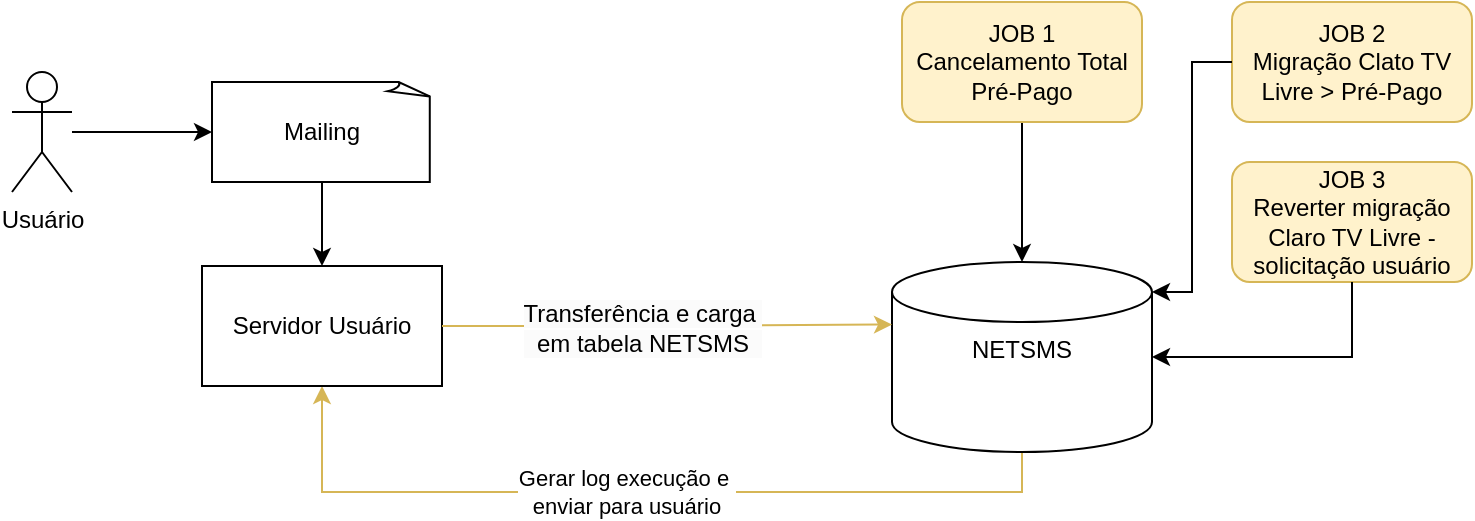 <mxfile version="24.7.16">
  <diagram name="Página-1" id="rjPieZ_IxbNT4D98FoMU">
    <mxGraphModel dx="1050" dy="530" grid="1" gridSize="10" guides="1" tooltips="1" connect="1" arrows="1" fold="1" page="1" pageScale="1" pageWidth="827" pageHeight="1169" math="0" shadow="0">
      <root>
        <mxCell id="0" />
        <mxCell id="1" parent="0" />
        <mxCell id="srJE6BBBpUUcVX_teQgC-23" style="edgeStyle=orthogonalEdgeStyle;rounded=0;hachureGap=4;orthogonalLoop=1;jettySize=auto;html=1;entryX=0.5;entryY=1;entryDx=0;entryDy=0;fontFamily=Architects Daughter;fontSource=https%3A%2F%2Ffonts.googleapis.com%2Fcss%3Ffamily%3DArchitects%2BDaughter;exitX=0.5;exitY=1;exitDx=0;exitDy=0;exitPerimeter=0;fillColor=#fff2cc;strokeColor=#d6b656;" edge="1" parent="1" source="srJE6BBBpUUcVX_teQgC-1" target="srJE6BBBpUUcVX_teQgC-3">
          <mxGeometry relative="1" as="geometry" />
        </mxCell>
        <mxCell id="srJE6BBBpUUcVX_teQgC-24" value="Gerar log execução e&amp;nbsp;&lt;div&gt;enviar para usuário&lt;/div&gt;" style="edgeLabel;html=1;align=center;verticalAlign=middle;resizable=0;points=[];sketch=1;hachureGap=4;jiggle=2;curveFitting=1;fontFamily=Helvetica;" vertex="1" connectable="0" parent="srJE6BBBpUUcVX_teQgC-23">
          <mxGeometry x="0.032" relative="1" as="geometry">
            <mxPoint as="offset" />
          </mxGeometry>
        </mxCell>
        <mxCell id="srJE6BBBpUUcVX_teQgC-1" value="NETSMS" style="shape=cylinder3;whiteSpace=wrap;html=1;boundedLbl=1;backgroundOutline=1;size=15;hachureGap=4;fontFamily=Helvetica;verticalAlign=top;" vertex="1" parent="1">
          <mxGeometry x="470" y="160" width="130" height="95" as="geometry" />
        </mxCell>
        <mxCell id="srJE6BBBpUUcVX_teQgC-3" value="Servidor Usuário" style="rounded=0;whiteSpace=wrap;html=1;hachureGap=4;fontFamily=Helvetica;" vertex="1" parent="1">
          <mxGeometry x="125" y="162" width="120" height="60" as="geometry" />
        </mxCell>
        <mxCell id="srJE6BBBpUUcVX_teQgC-4" value="Usuário" style="shape=umlActor;verticalLabelPosition=bottom;verticalAlign=top;html=1;outlineConnect=0;hachureGap=4;fontFamily=Helvetica;" vertex="1" parent="1">
          <mxGeometry x="30" y="65" width="30" height="60" as="geometry" />
        </mxCell>
        <mxCell id="srJE6BBBpUUcVX_teQgC-5" value="Mailing" style="whiteSpace=wrap;html=1;shape=mxgraph.basic.document;hachureGap=4;fontFamily=Helvetica;" vertex="1" parent="1">
          <mxGeometry x="130" y="70" width="110" height="50" as="geometry" />
        </mxCell>
        <mxCell id="srJE6BBBpUUcVX_teQgC-6" value="" style="edgeStyle=orthogonalEdgeStyle;rounded=0;hachureGap=4;orthogonalLoop=1;jettySize=auto;entryX=0;entryY=0.5;entryDx=0;entryDy=0;entryPerimeter=0;fontFamily=Architects Daughter;fontSource=https%3A%2F%2Ffonts.googleapis.com%2Fcss%3Ffamily%3DArchitects%2BDaughter;html=1;" edge="1" parent="1" source="srJE6BBBpUUcVX_teQgC-4" target="srJE6BBBpUUcVX_teQgC-5">
          <mxGeometry relative="1" as="geometry" />
        </mxCell>
        <mxCell id="srJE6BBBpUUcVX_teQgC-10" style="edgeStyle=orthogonalEdgeStyle;rounded=0;hachureGap=4;orthogonalLoop=1;jettySize=auto;html=1;entryX=0.5;entryY=0;entryDx=0;entryDy=0;fontFamily=Architects Daughter;fontSource=https%3A%2F%2Ffonts.googleapis.com%2Fcss%3Ffamily%3DArchitects%2BDaughter;" edge="1" parent="1" source="srJE6BBBpUUcVX_teQgC-5" target="srJE6BBBpUUcVX_teQgC-3">
          <mxGeometry relative="1" as="geometry" />
        </mxCell>
        <mxCell id="srJE6BBBpUUcVX_teQgC-14" style="edgeStyle=orthogonalEdgeStyle;rounded=0;hachureGap=4;orthogonalLoop=1;jettySize=auto;html=1;fontFamily=Architects Daughter;fontSource=https%3A%2F%2Ffonts.googleapis.com%2Fcss%3Ffamily%3DArchitects%2BDaughter;" edge="1" parent="1" source="srJE6BBBpUUcVX_teQgC-13" target="srJE6BBBpUUcVX_teQgC-1">
          <mxGeometry relative="1" as="geometry" />
        </mxCell>
        <mxCell id="srJE6BBBpUUcVX_teQgC-13" value="JOB 1&lt;div&gt;Cancelamento Total Pré-Pago&lt;/div&gt;" style="rounded=1;whiteSpace=wrap;html=1;hachureGap=4;fontFamily=Helvetica;fillColor=#fff2cc;strokeColor=#d6b656;" vertex="1" parent="1">
          <mxGeometry x="475" y="30" width="120" height="60" as="geometry" />
        </mxCell>
        <mxCell id="srJE6BBBpUUcVX_teQgC-15" value="JOB 2&lt;div&gt;Migração Clato TV Livre &amp;gt; Pré-Pago&lt;/div&gt;" style="rounded=1;whiteSpace=wrap;html=1;hachureGap=4;fontFamily=Helvetica;fillColor=#fff2cc;strokeColor=#d6b656;" vertex="1" parent="1">
          <mxGeometry x="640" y="30" width="120" height="60" as="geometry" />
        </mxCell>
        <mxCell id="srJE6BBBpUUcVX_teQgC-16" style="edgeStyle=orthogonalEdgeStyle;rounded=0;hachureGap=4;orthogonalLoop=1;jettySize=auto;html=1;entryX=1;entryY=0;entryDx=0;entryDy=15;entryPerimeter=0;fontFamily=Architects Daughter;fontSource=https%3A%2F%2Ffonts.googleapis.com%2Fcss%3Ffamily%3DArchitects%2BDaughter;" edge="1" parent="1" source="srJE6BBBpUUcVX_teQgC-15" target="srJE6BBBpUUcVX_teQgC-1">
          <mxGeometry relative="1" as="geometry" />
        </mxCell>
        <mxCell id="srJE6BBBpUUcVX_teQgC-17" style="edgeStyle=orthogonalEdgeStyle;rounded=0;hachureGap=4;orthogonalLoop=1;jettySize=auto;html=1;entryX=0;entryY=0;entryDx=0;entryDy=31.25;entryPerimeter=0;fontFamily=Architects Daughter;fontSource=https%3A%2F%2Ffonts.googleapis.com%2Fcss%3Ffamily%3DArchitects%2BDaughter;fillColor=#fff2cc;strokeColor=#d6b656;" edge="1" parent="1" source="srJE6BBBpUUcVX_teQgC-3" target="srJE6BBBpUUcVX_teQgC-1">
          <mxGeometry relative="1" as="geometry" />
        </mxCell>
        <mxCell id="srJE6BBBpUUcVX_teQgC-20" value="&lt;span style=&quot;font-family: Helvetica; font-size: 12px; background-color: rgb(251, 251, 251);&quot;&gt;Transferência e carga&amp;nbsp;&lt;/span&gt;&lt;div style=&quot;font-family: Helvetica; font-size: 12px; background-color: rgb(251, 251, 251);&quot;&gt;em tabela NETSMS&lt;/div&gt;" style="edgeLabel;html=1;align=center;verticalAlign=middle;resizable=0;points=[];sketch=1;hachureGap=4;jiggle=2;curveFitting=1;fontFamily=Architects Daughter;fontSource=https%3A%2F%2Ffonts.googleapis.com%2Fcss%3Ffamily%3DArchitects%2BDaughter;" vertex="1" connectable="0" parent="srJE6BBBpUUcVX_teQgC-17">
          <mxGeometry x="-0.119" y="-1" relative="1" as="geometry">
            <mxPoint as="offset" />
          </mxGeometry>
        </mxCell>
        <mxCell id="srJE6BBBpUUcVX_teQgC-21" value="JOB 3&lt;div&gt;Reverter migração Claro TV Livre -solicitação usuário&lt;/div&gt;" style="rounded=1;whiteSpace=wrap;html=1;hachureGap=4;fontFamily=Helvetica;fillColor=#fff2cc;strokeColor=#d6b656;" vertex="1" parent="1">
          <mxGeometry x="640" y="110" width="120" height="60" as="geometry" />
        </mxCell>
        <mxCell id="srJE6BBBpUUcVX_teQgC-22" style="edgeStyle=orthogonalEdgeStyle;rounded=0;hachureGap=4;orthogonalLoop=1;jettySize=auto;html=1;entryX=1;entryY=0.5;entryDx=0;entryDy=0;entryPerimeter=0;fontFamily=Architects Daughter;fontSource=https%3A%2F%2Ffonts.googleapis.com%2Fcss%3Ffamily%3DArchitects%2BDaughter;exitX=0.5;exitY=1;exitDx=0;exitDy=0;" edge="1" parent="1" source="srJE6BBBpUUcVX_teQgC-21" target="srJE6BBBpUUcVX_teQgC-1">
          <mxGeometry relative="1" as="geometry" />
        </mxCell>
      </root>
    </mxGraphModel>
  </diagram>
</mxfile>
